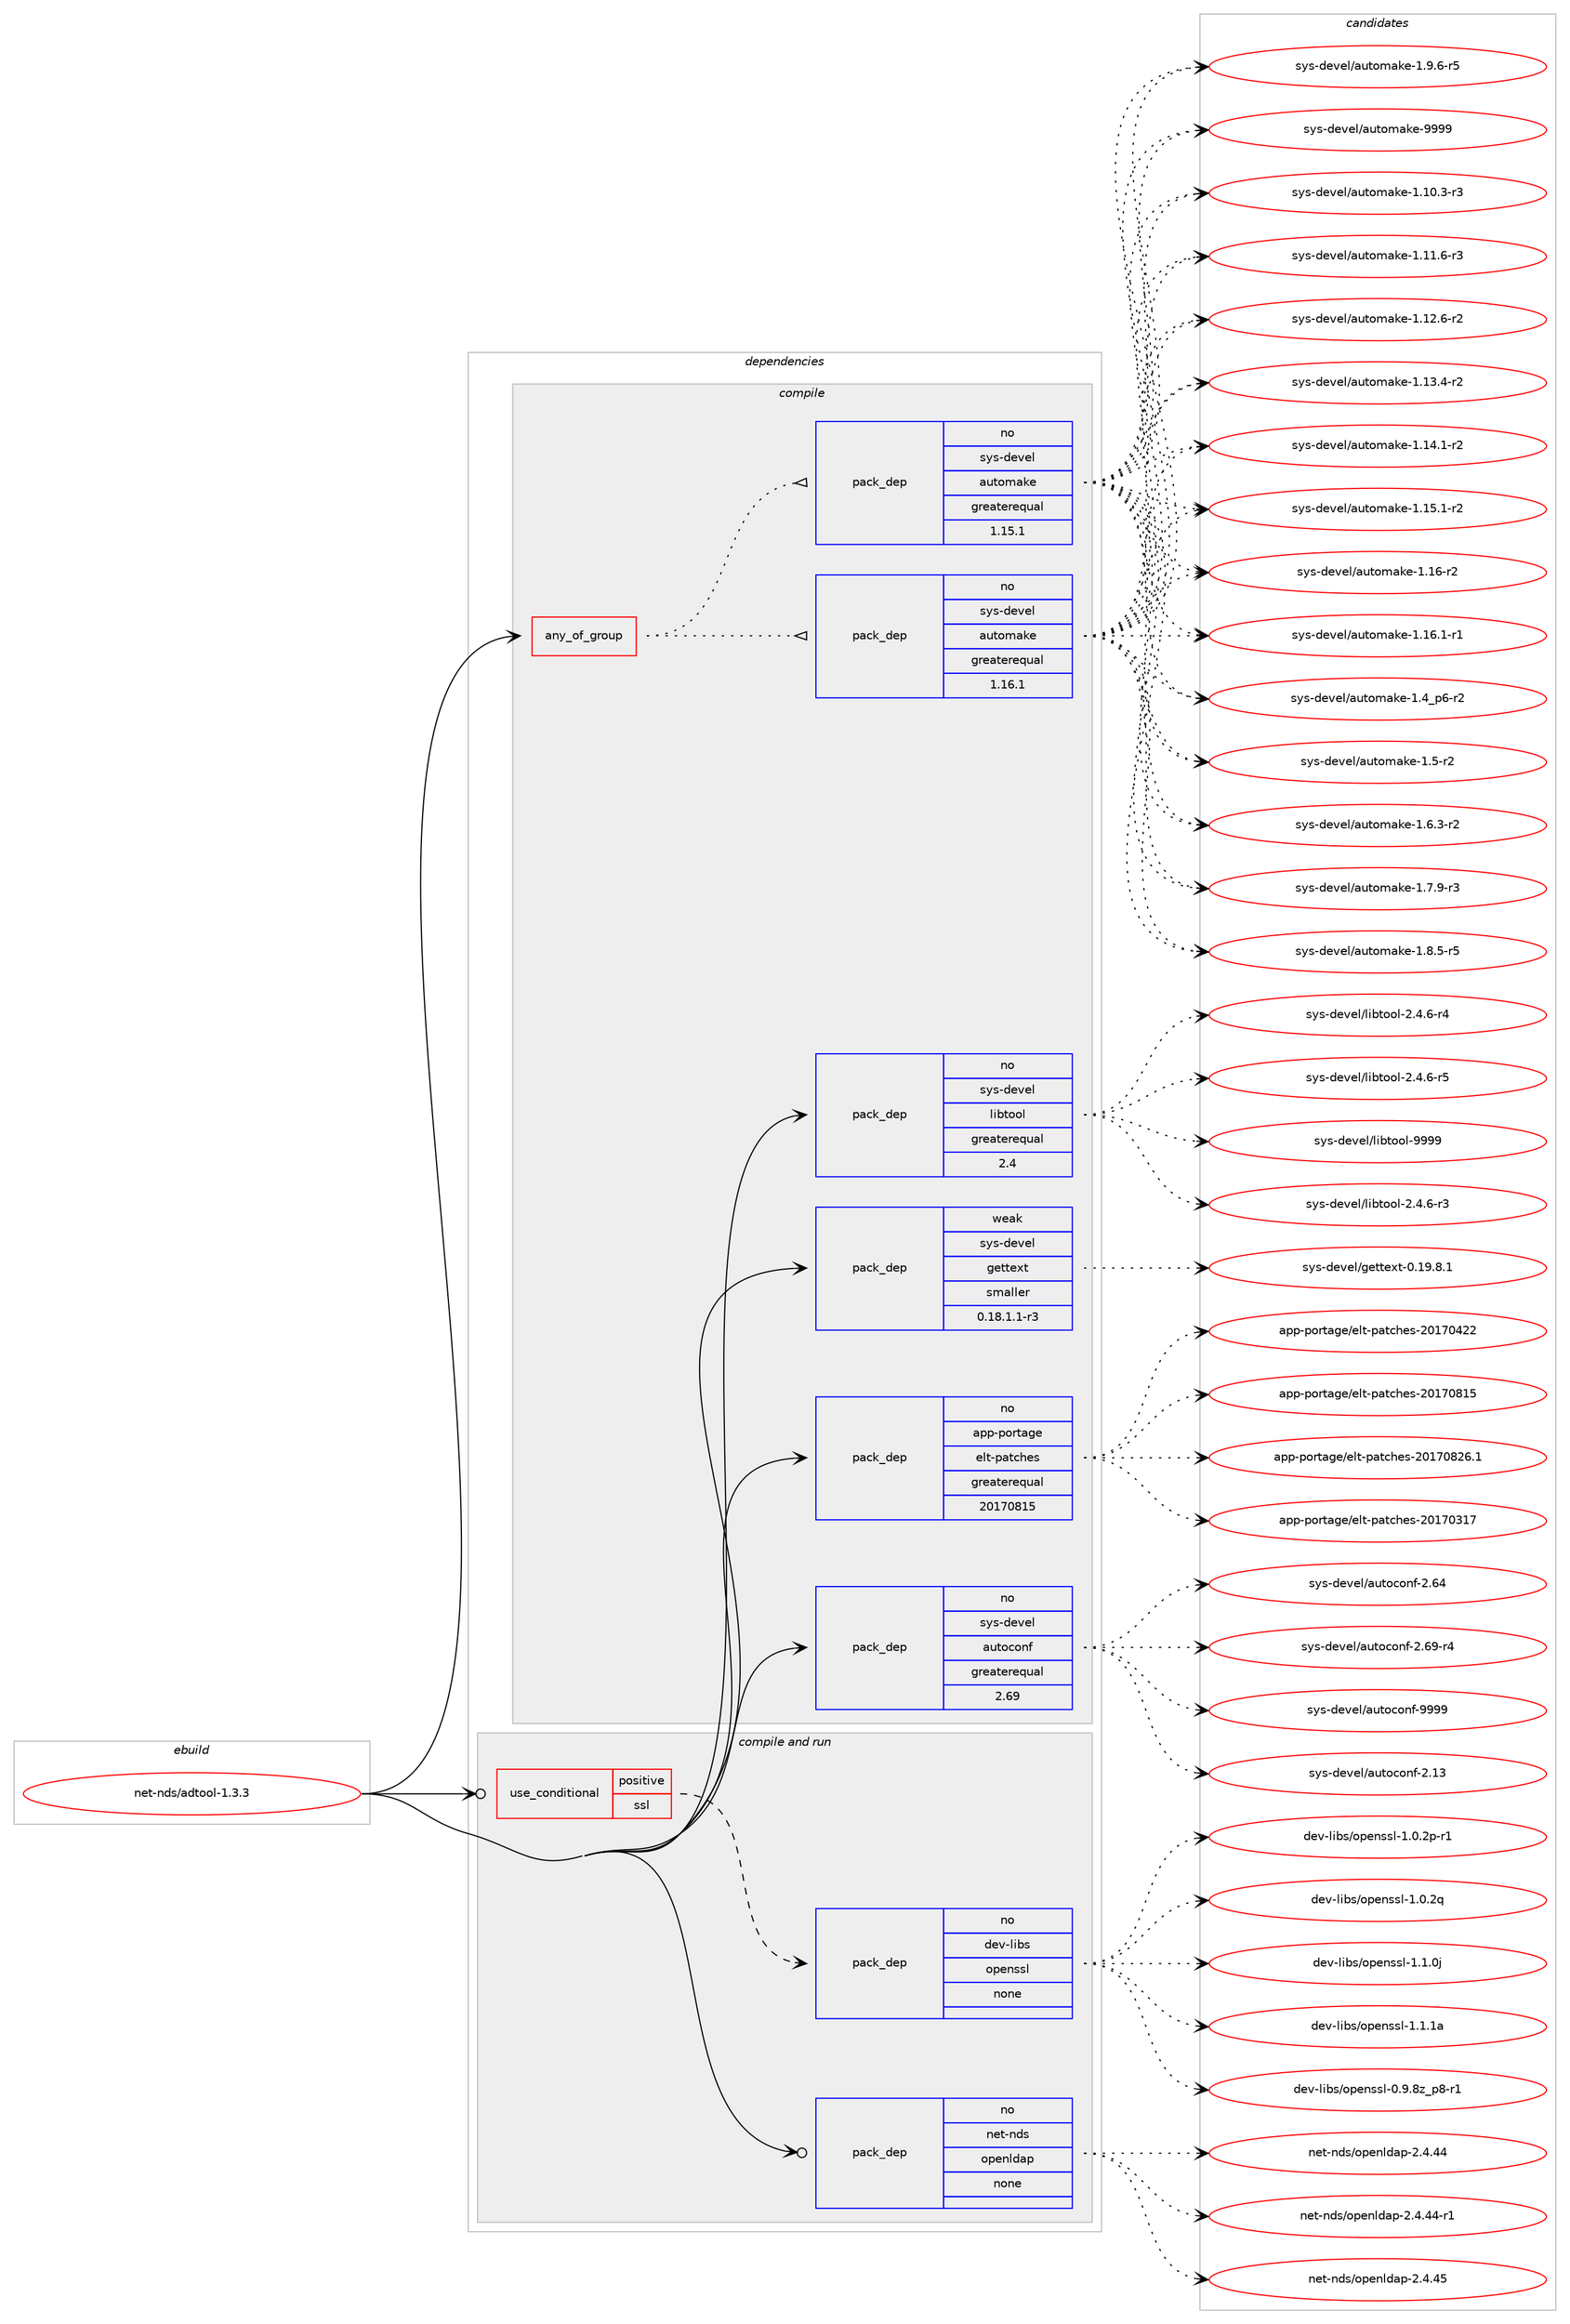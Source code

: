 digraph prolog {

# *************
# Graph options
# *************

newrank=true;
concentrate=true;
compound=true;
graph [rankdir=LR,fontname=Helvetica,fontsize=10,ranksep=1.5];#, ranksep=2.5, nodesep=0.2];
edge  [arrowhead=vee];
node  [fontname=Helvetica,fontsize=10];

# **********
# The ebuild
# **********

subgraph cluster_leftcol {
color=gray;
rank=same;
label=<<i>ebuild</i>>;
id [label="net-nds/adtool-1.3.3", color=red, width=4, href="../net-nds/adtool-1.3.3.svg"];
}

# ****************
# The dependencies
# ****************

subgraph cluster_midcol {
color=gray;
label=<<i>dependencies</i>>;
subgraph cluster_compile {
fillcolor="#eeeeee";
style=filled;
label=<<i>compile</i>>;
subgraph any125 {
dependency5452 [label=<<TABLE BORDER="0" CELLBORDER="1" CELLSPACING="0" CELLPADDING="4"><TR><TD CELLPADDING="10">any_of_group</TD></TR></TABLE>>, shape=none, color=red];subgraph pack4474 {
dependency5453 [label=<<TABLE BORDER="0" CELLBORDER="1" CELLSPACING="0" CELLPADDING="4" WIDTH="220"><TR><TD ROWSPAN="6" CELLPADDING="30">pack_dep</TD></TR><TR><TD WIDTH="110">no</TD></TR><TR><TD>sys-devel</TD></TR><TR><TD>automake</TD></TR><TR><TD>greaterequal</TD></TR><TR><TD>1.16.1</TD></TR></TABLE>>, shape=none, color=blue];
}
dependency5452:e -> dependency5453:w [weight=20,style="dotted",arrowhead="oinv"];
subgraph pack4475 {
dependency5454 [label=<<TABLE BORDER="0" CELLBORDER="1" CELLSPACING="0" CELLPADDING="4" WIDTH="220"><TR><TD ROWSPAN="6" CELLPADDING="30">pack_dep</TD></TR><TR><TD WIDTH="110">no</TD></TR><TR><TD>sys-devel</TD></TR><TR><TD>automake</TD></TR><TR><TD>greaterequal</TD></TR><TR><TD>1.15.1</TD></TR></TABLE>>, shape=none, color=blue];
}
dependency5452:e -> dependency5454:w [weight=20,style="dotted",arrowhead="oinv"];
}
id:e -> dependency5452:w [weight=20,style="solid",arrowhead="vee"];
subgraph pack4476 {
dependency5455 [label=<<TABLE BORDER="0" CELLBORDER="1" CELLSPACING="0" CELLPADDING="4" WIDTH="220"><TR><TD ROWSPAN="6" CELLPADDING="30">pack_dep</TD></TR><TR><TD WIDTH="110">no</TD></TR><TR><TD>app-portage</TD></TR><TR><TD>elt-patches</TD></TR><TR><TD>greaterequal</TD></TR><TR><TD>20170815</TD></TR></TABLE>>, shape=none, color=blue];
}
id:e -> dependency5455:w [weight=20,style="solid",arrowhead="vee"];
subgraph pack4477 {
dependency5456 [label=<<TABLE BORDER="0" CELLBORDER="1" CELLSPACING="0" CELLPADDING="4" WIDTH="220"><TR><TD ROWSPAN="6" CELLPADDING="30">pack_dep</TD></TR><TR><TD WIDTH="110">no</TD></TR><TR><TD>sys-devel</TD></TR><TR><TD>autoconf</TD></TR><TR><TD>greaterequal</TD></TR><TR><TD>2.69</TD></TR></TABLE>>, shape=none, color=blue];
}
id:e -> dependency5456:w [weight=20,style="solid",arrowhead="vee"];
subgraph pack4478 {
dependency5457 [label=<<TABLE BORDER="0" CELLBORDER="1" CELLSPACING="0" CELLPADDING="4" WIDTH="220"><TR><TD ROWSPAN="6" CELLPADDING="30">pack_dep</TD></TR><TR><TD WIDTH="110">no</TD></TR><TR><TD>sys-devel</TD></TR><TR><TD>libtool</TD></TR><TR><TD>greaterequal</TD></TR><TR><TD>2.4</TD></TR></TABLE>>, shape=none, color=blue];
}
id:e -> dependency5457:w [weight=20,style="solid",arrowhead="vee"];
subgraph pack4479 {
dependency5458 [label=<<TABLE BORDER="0" CELLBORDER="1" CELLSPACING="0" CELLPADDING="4" WIDTH="220"><TR><TD ROWSPAN="6" CELLPADDING="30">pack_dep</TD></TR><TR><TD WIDTH="110">weak</TD></TR><TR><TD>sys-devel</TD></TR><TR><TD>gettext</TD></TR><TR><TD>smaller</TD></TR><TR><TD>0.18.1.1-r3</TD></TR></TABLE>>, shape=none, color=blue];
}
id:e -> dependency5458:w [weight=20,style="solid",arrowhead="vee"];
}
subgraph cluster_compileandrun {
fillcolor="#eeeeee";
style=filled;
label=<<i>compile and run</i>>;
subgraph cond846 {
dependency5459 [label=<<TABLE BORDER="0" CELLBORDER="1" CELLSPACING="0" CELLPADDING="4"><TR><TD ROWSPAN="3" CELLPADDING="10">use_conditional</TD></TR><TR><TD>positive</TD></TR><TR><TD>ssl</TD></TR></TABLE>>, shape=none, color=red];
subgraph pack4480 {
dependency5460 [label=<<TABLE BORDER="0" CELLBORDER="1" CELLSPACING="0" CELLPADDING="4" WIDTH="220"><TR><TD ROWSPAN="6" CELLPADDING="30">pack_dep</TD></TR><TR><TD WIDTH="110">no</TD></TR><TR><TD>dev-libs</TD></TR><TR><TD>openssl</TD></TR><TR><TD>none</TD></TR><TR><TD></TD></TR></TABLE>>, shape=none, color=blue];
}
dependency5459:e -> dependency5460:w [weight=20,style="dashed",arrowhead="vee"];
}
id:e -> dependency5459:w [weight=20,style="solid",arrowhead="odotvee"];
subgraph pack4481 {
dependency5461 [label=<<TABLE BORDER="0" CELLBORDER="1" CELLSPACING="0" CELLPADDING="4" WIDTH="220"><TR><TD ROWSPAN="6" CELLPADDING="30">pack_dep</TD></TR><TR><TD WIDTH="110">no</TD></TR><TR><TD>net-nds</TD></TR><TR><TD>openldap</TD></TR><TR><TD>none</TD></TR><TR><TD></TD></TR></TABLE>>, shape=none, color=blue];
}
id:e -> dependency5461:w [weight=20,style="solid",arrowhead="odotvee"];
}
subgraph cluster_run {
fillcolor="#eeeeee";
style=filled;
label=<<i>run</i>>;
}
}

# **************
# The candidates
# **************

subgraph cluster_choices {
rank=same;
color=gray;
label=<<i>candidates</i>>;

subgraph choice4474 {
color=black;
nodesep=1;
choice11512111545100101118101108479711711611110997107101454946494846514511451 [label="sys-devel/automake-1.10.3-r3", color=red, width=4,href="../sys-devel/automake-1.10.3-r3.svg"];
choice11512111545100101118101108479711711611110997107101454946494946544511451 [label="sys-devel/automake-1.11.6-r3", color=red, width=4,href="../sys-devel/automake-1.11.6-r3.svg"];
choice11512111545100101118101108479711711611110997107101454946495046544511450 [label="sys-devel/automake-1.12.6-r2", color=red, width=4,href="../sys-devel/automake-1.12.6-r2.svg"];
choice11512111545100101118101108479711711611110997107101454946495146524511450 [label="sys-devel/automake-1.13.4-r2", color=red, width=4,href="../sys-devel/automake-1.13.4-r2.svg"];
choice11512111545100101118101108479711711611110997107101454946495246494511450 [label="sys-devel/automake-1.14.1-r2", color=red, width=4,href="../sys-devel/automake-1.14.1-r2.svg"];
choice11512111545100101118101108479711711611110997107101454946495346494511450 [label="sys-devel/automake-1.15.1-r2", color=red, width=4,href="../sys-devel/automake-1.15.1-r2.svg"];
choice1151211154510010111810110847971171161111099710710145494649544511450 [label="sys-devel/automake-1.16-r2", color=red, width=4,href="../sys-devel/automake-1.16-r2.svg"];
choice11512111545100101118101108479711711611110997107101454946495446494511449 [label="sys-devel/automake-1.16.1-r1", color=red, width=4,href="../sys-devel/automake-1.16.1-r1.svg"];
choice115121115451001011181011084797117116111109971071014549465295112544511450 [label="sys-devel/automake-1.4_p6-r2", color=red, width=4,href="../sys-devel/automake-1.4_p6-r2.svg"];
choice11512111545100101118101108479711711611110997107101454946534511450 [label="sys-devel/automake-1.5-r2", color=red, width=4,href="../sys-devel/automake-1.5-r2.svg"];
choice115121115451001011181011084797117116111109971071014549465446514511450 [label="sys-devel/automake-1.6.3-r2", color=red, width=4,href="../sys-devel/automake-1.6.3-r2.svg"];
choice115121115451001011181011084797117116111109971071014549465546574511451 [label="sys-devel/automake-1.7.9-r3", color=red, width=4,href="../sys-devel/automake-1.7.9-r3.svg"];
choice115121115451001011181011084797117116111109971071014549465646534511453 [label="sys-devel/automake-1.8.5-r5", color=red, width=4,href="../sys-devel/automake-1.8.5-r5.svg"];
choice115121115451001011181011084797117116111109971071014549465746544511453 [label="sys-devel/automake-1.9.6-r5", color=red, width=4,href="../sys-devel/automake-1.9.6-r5.svg"];
choice115121115451001011181011084797117116111109971071014557575757 [label="sys-devel/automake-9999", color=red, width=4,href="../sys-devel/automake-9999.svg"];
dependency5453:e -> choice11512111545100101118101108479711711611110997107101454946494846514511451:w [style=dotted,weight="100"];
dependency5453:e -> choice11512111545100101118101108479711711611110997107101454946494946544511451:w [style=dotted,weight="100"];
dependency5453:e -> choice11512111545100101118101108479711711611110997107101454946495046544511450:w [style=dotted,weight="100"];
dependency5453:e -> choice11512111545100101118101108479711711611110997107101454946495146524511450:w [style=dotted,weight="100"];
dependency5453:e -> choice11512111545100101118101108479711711611110997107101454946495246494511450:w [style=dotted,weight="100"];
dependency5453:e -> choice11512111545100101118101108479711711611110997107101454946495346494511450:w [style=dotted,weight="100"];
dependency5453:e -> choice1151211154510010111810110847971171161111099710710145494649544511450:w [style=dotted,weight="100"];
dependency5453:e -> choice11512111545100101118101108479711711611110997107101454946495446494511449:w [style=dotted,weight="100"];
dependency5453:e -> choice115121115451001011181011084797117116111109971071014549465295112544511450:w [style=dotted,weight="100"];
dependency5453:e -> choice11512111545100101118101108479711711611110997107101454946534511450:w [style=dotted,weight="100"];
dependency5453:e -> choice115121115451001011181011084797117116111109971071014549465446514511450:w [style=dotted,weight="100"];
dependency5453:e -> choice115121115451001011181011084797117116111109971071014549465546574511451:w [style=dotted,weight="100"];
dependency5453:e -> choice115121115451001011181011084797117116111109971071014549465646534511453:w [style=dotted,weight="100"];
dependency5453:e -> choice115121115451001011181011084797117116111109971071014549465746544511453:w [style=dotted,weight="100"];
dependency5453:e -> choice115121115451001011181011084797117116111109971071014557575757:w [style=dotted,weight="100"];
}
subgraph choice4475 {
color=black;
nodesep=1;
choice11512111545100101118101108479711711611110997107101454946494846514511451 [label="sys-devel/automake-1.10.3-r3", color=red, width=4,href="../sys-devel/automake-1.10.3-r3.svg"];
choice11512111545100101118101108479711711611110997107101454946494946544511451 [label="sys-devel/automake-1.11.6-r3", color=red, width=4,href="../sys-devel/automake-1.11.6-r3.svg"];
choice11512111545100101118101108479711711611110997107101454946495046544511450 [label="sys-devel/automake-1.12.6-r2", color=red, width=4,href="../sys-devel/automake-1.12.6-r2.svg"];
choice11512111545100101118101108479711711611110997107101454946495146524511450 [label="sys-devel/automake-1.13.4-r2", color=red, width=4,href="../sys-devel/automake-1.13.4-r2.svg"];
choice11512111545100101118101108479711711611110997107101454946495246494511450 [label="sys-devel/automake-1.14.1-r2", color=red, width=4,href="../sys-devel/automake-1.14.1-r2.svg"];
choice11512111545100101118101108479711711611110997107101454946495346494511450 [label="sys-devel/automake-1.15.1-r2", color=red, width=4,href="../sys-devel/automake-1.15.1-r2.svg"];
choice1151211154510010111810110847971171161111099710710145494649544511450 [label="sys-devel/automake-1.16-r2", color=red, width=4,href="../sys-devel/automake-1.16-r2.svg"];
choice11512111545100101118101108479711711611110997107101454946495446494511449 [label="sys-devel/automake-1.16.1-r1", color=red, width=4,href="../sys-devel/automake-1.16.1-r1.svg"];
choice115121115451001011181011084797117116111109971071014549465295112544511450 [label="sys-devel/automake-1.4_p6-r2", color=red, width=4,href="../sys-devel/automake-1.4_p6-r2.svg"];
choice11512111545100101118101108479711711611110997107101454946534511450 [label="sys-devel/automake-1.5-r2", color=red, width=4,href="../sys-devel/automake-1.5-r2.svg"];
choice115121115451001011181011084797117116111109971071014549465446514511450 [label="sys-devel/automake-1.6.3-r2", color=red, width=4,href="../sys-devel/automake-1.6.3-r2.svg"];
choice115121115451001011181011084797117116111109971071014549465546574511451 [label="sys-devel/automake-1.7.9-r3", color=red, width=4,href="../sys-devel/automake-1.7.9-r3.svg"];
choice115121115451001011181011084797117116111109971071014549465646534511453 [label="sys-devel/automake-1.8.5-r5", color=red, width=4,href="../sys-devel/automake-1.8.5-r5.svg"];
choice115121115451001011181011084797117116111109971071014549465746544511453 [label="sys-devel/automake-1.9.6-r5", color=red, width=4,href="../sys-devel/automake-1.9.6-r5.svg"];
choice115121115451001011181011084797117116111109971071014557575757 [label="sys-devel/automake-9999", color=red, width=4,href="../sys-devel/automake-9999.svg"];
dependency5454:e -> choice11512111545100101118101108479711711611110997107101454946494846514511451:w [style=dotted,weight="100"];
dependency5454:e -> choice11512111545100101118101108479711711611110997107101454946494946544511451:w [style=dotted,weight="100"];
dependency5454:e -> choice11512111545100101118101108479711711611110997107101454946495046544511450:w [style=dotted,weight="100"];
dependency5454:e -> choice11512111545100101118101108479711711611110997107101454946495146524511450:w [style=dotted,weight="100"];
dependency5454:e -> choice11512111545100101118101108479711711611110997107101454946495246494511450:w [style=dotted,weight="100"];
dependency5454:e -> choice11512111545100101118101108479711711611110997107101454946495346494511450:w [style=dotted,weight="100"];
dependency5454:e -> choice1151211154510010111810110847971171161111099710710145494649544511450:w [style=dotted,weight="100"];
dependency5454:e -> choice11512111545100101118101108479711711611110997107101454946495446494511449:w [style=dotted,weight="100"];
dependency5454:e -> choice115121115451001011181011084797117116111109971071014549465295112544511450:w [style=dotted,weight="100"];
dependency5454:e -> choice11512111545100101118101108479711711611110997107101454946534511450:w [style=dotted,weight="100"];
dependency5454:e -> choice115121115451001011181011084797117116111109971071014549465446514511450:w [style=dotted,weight="100"];
dependency5454:e -> choice115121115451001011181011084797117116111109971071014549465546574511451:w [style=dotted,weight="100"];
dependency5454:e -> choice115121115451001011181011084797117116111109971071014549465646534511453:w [style=dotted,weight="100"];
dependency5454:e -> choice115121115451001011181011084797117116111109971071014549465746544511453:w [style=dotted,weight="100"];
dependency5454:e -> choice115121115451001011181011084797117116111109971071014557575757:w [style=dotted,weight="100"];
}
subgraph choice4476 {
color=black;
nodesep=1;
choice97112112451121111141169710310147101108116451129711699104101115455048495548514955 [label="app-portage/elt-patches-20170317", color=red, width=4,href="../app-portage/elt-patches-20170317.svg"];
choice97112112451121111141169710310147101108116451129711699104101115455048495548525050 [label="app-portage/elt-patches-20170422", color=red, width=4,href="../app-portage/elt-patches-20170422.svg"];
choice97112112451121111141169710310147101108116451129711699104101115455048495548564953 [label="app-portage/elt-patches-20170815", color=red, width=4,href="../app-portage/elt-patches-20170815.svg"];
choice971121124511211111411697103101471011081164511297116991041011154550484955485650544649 [label="app-portage/elt-patches-20170826.1", color=red, width=4,href="../app-portage/elt-patches-20170826.1.svg"];
dependency5455:e -> choice97112112451121111141169710310147101108116451129711699104101115455048495548514955:w [style=dotted,weight="100"];
dependency5455:e -> choice97112112451121111141169710310147101108116451129711699104101115455048495548525050:w [style=dotted,weight="100"];
dependency5455:e -> choice97112112451121111141169710310147101108116451129711699104101115455048495548564953:w [style=dotted,weight="100"];
dependency5455:e -> choice971121124511211111411697103101471011081164511297116991041011154550484955485650544649:w [style=dotted,weight="100"];
}
subgraph choice4477 {
color=black;
nodesep=1;
choice115121115451001011181011084797117116111991111101024550464951 [label="sys-devel/autoconf-2.13", color=red, width=4,href="../sys-devel/autoconf-2.13.svg"];
choice115121115451001011181011084797117116111991111101024550465452 [label="sys-devel/autoconf-2.64", color=red, width=4,href="../sys-devel/autoconf-2.64.svg"];
choice1151211154510010111810110847971171161119911111010245504654574511452 [label="sys-devel/autoconf-2.69-r4", color=red, width=4,href="../sys-devel/autoconf-2.69-r4.svg"];
choice115121115451001011181011084797117116111991111101024557575757 [label="sys-devel/autoconf-9999", color=red, width=4,href="../sys-devel/autoconf-9999.svg"];
dependency5456:e -> choice115121115451001011181011084797117116111991111101024550464951:w [style=dotted,weight="100"];
dependency5456:e -> choice115121115451001011181011084797117116111991111101024550465452:w [style=dotted,weight="100"];
dependency5456:e -> choice1151211154510010111810110847971171161119911111010245504654574511452:w [style=dotted,weight="100"];
dependency5456:e -> choice115121115451001011181011084797117116111991111101024557575757:w [style=dotted,weight="100"];
}
subgraph choice4478 {
color=black;
nodesep=1;
choice1151211154510010111810110847108105981161111111084550465246544511451 [label="sys-devel/libtool-2.4.6-r3", color=red, width=4,href="../sys-devel/libtool-2.4.6-r3.svg"];
choice1151211154510010111810110847108105981161111111084550465246544511452 [label="sys-devel/libtool-2.4.6-r4", color=red, width=4,href="../sys-devel/libtool-2.4.6-r4.svg"];
choice1151211154510010111810110847108105981161111111084550465246544511453 [label="sys-devel/libtool-2.4.6-r5", color=red, width=4,href="../sys-devel/libtool-2.4.6-r5.svg"];
choice1151211154510010111810110847108105981161111111084557575757 [label="sys-devel/libtool-9999", color=red, width=4,href="../sys-devel/libtool-9999.svg"];
dependency5457:e -> choice1151211154510010111810110847108105981161111111084550465246544511451:w [style=dotted,weight="100"];
dependency5457:e -> choice1151211154510010111810110847108105981161111111084550465246544511452:w [style=dotted,weight="100"];
dependency5457:e -> choice1151211154510010111810110847108105981161111111084550465246544511453:w [style=dotted,weight="100"];
dependency5457:e -> choice1151211154510010111810110847108105981161111111084557575757:w [style=dotted,weight="100"];
}
subgraph choice4479 {
color=black;
nodesep=1;
choice1151211154510010111810110847103101116116101120116454846495746564649 [label="sys-devel/gettext-0.19.8.1", color=red, width=4,href="../sys-devel/gettext-0.19.8.1.svg"];
dependency5458:e -> choice1151211154510010111810110847103101116116101120116454846495746564649:w [style=dotted,weight="100"];
}
subgraph choice4480 {
color=black;
nodesep=1;
choice10010111845108105981154711111210111011511510845484657465612295112564511449 [label="dev-libs/openssl-0.9.8z_p8-r1", color=red, width=4,href="../dev-libs/openssl-0.9.8z_p8-r1.svg"];
choice1001011184510810598115471111121011101151151084549464846501124511449 [label="dev-libs/openssl-1.0.2p-r1", color=red, width=4,href="../dev-libs/openssl-1.0.2p-r1.svg"];
choice100101118451081059811547111112101110115115108454946484650113 [label="dev-libs/openssl-1.0.2q", color=red, width=4,href="../dev-libs/openssl-1.0.2q.svg"];
choice100101118451081059811547111112101110115115108454946494648106 [label="dev-libs/openssl-1.1.0j", color=red, width=4,href="../dev-libs/openssl-1.1.0j.svg"];
choice10010111845108105981154711111210111011511510845494649464997 [label="dev-libs/openssl-1.1.1a", color=red, width=4,href="../dev-libs/openssl-1.1.1a.svg"];
dependency5460:e -> choice10010111845108105981154711111210111011511510845484657465612295112564511449:w [style=dotted,weight="100"];
dependency5460:e -> choice1001011184510810598115471111121011101151151084549464846501124511449:w [style=dotted,weight="100"];
dependency5460:e -> choice100101118451081059811547111112101110115115108454946484650113:w [style=dotted,weight="100"];
dependency5460:e -> choice100101118451081059811547111112101110115115108454946494648106:w [style=dotted,weight="100"];
dependency5460:e -> choice10010111845108105981154711111210111011511510845494649464997:w [style=dotted,weight="100"];
}
subgraph choice4481 {
color=black;
nodesep=1;
choice11010111645110100115471111121011101081009711245504652465252 [label="net-nds/openldap-2.4.44", color=red, width=4,href="../net-nds/openldap-2.4.44.svg"];
choice110101116451101001154711111210111010810097112455046524652524511449 [label="net-nds/openldap-2.4.44-r1", color=red, width=4,href="../net-nds/openldap-2.4.44-r1.svg"];
choice11010111645110100115471111121011101081009711245504652465253 [label="net-nds/openldap-2.4.45", color=red, width=4,href="../net-nds/openldap-2.4.45.svg"];
dependency5461:e -> choice11010111645110100115471111121011101081009711245504652465252:w [style=dotted,weight="100"];
dependency5461:e -> choice110101116451101001154711111210111010810097112455046524652524511449:w [style=dotted,weight="100"];
dependency5461:e -> choice11010111645110100115471111121011101081009711245504652465253:w [style=dotted,weight="100"];
}
}

}
